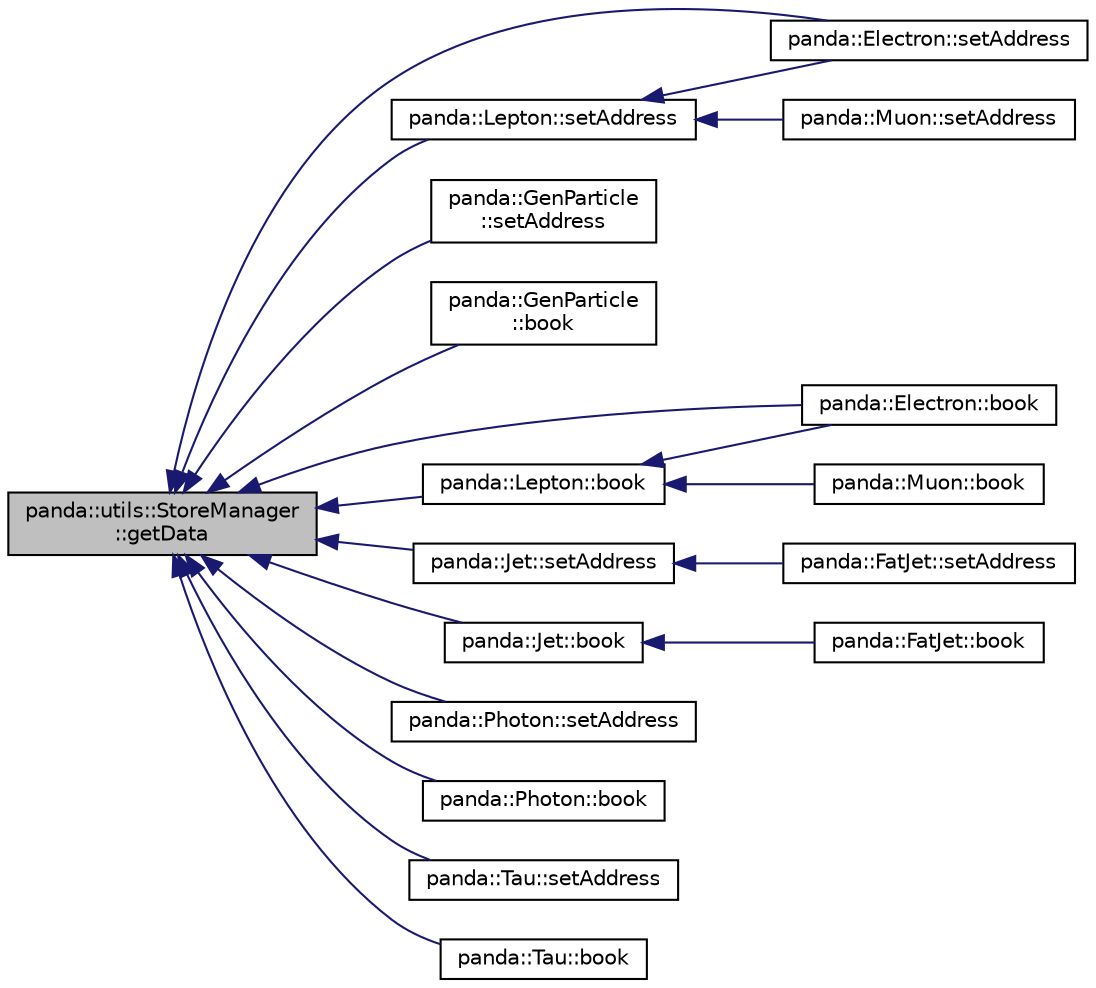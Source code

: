 digraph "panda::utils::StoreManager::getData"
{
 // INTERACTIVE_SVG=YES
  edge [fontname="Helvetica",fontsize="10",labelfontname="Helvetica",labelfontsize="10"];
  node [fontname="Helvetica",fontsize="10",shape=record];
  rankdir="LR";
  Node1 [label="panda::utils::StoreManager\l::getData",height=0.2,width=0.4,color="black", fillcolor="grey75", style="filled" fontcolor="black"];
  Node1 -> Node2 [dir="back",color="midnightblue",fontsize="10",style="solid"];
  Node2 [label="panda::Electron::setAddress",height=0.2,width=0.4,color="black", fillcolor="white", style="filled",URL="$classpanda_1_1Electron.html#a26659ab11a463332edbb15d82e2e49c1",tooltip="Set address for the branches to the variables of this object. "];
  Node1 -> Node3 [dir="back",color="midnightblue",fontsize="10",style="solid"];
  Node3 [label="panda::Electron::book",height=0.2,width=0.4,color="black", fillcolor="white", style="filled",URL="$classpanda_1_1Electron.html#a77a28ebcf6778febcd82ae81cbf7d74c",tooltip="Book new branches to the tree corresponding to the variables of this object. "];
  Node1 -> Node4 [dir="back",color="midnightblue",fontsize="10",style="solid"];
  Node4 [label="panda::GenParticle\l::setAddress",height=0.2,width=0.4,color="black", fillcolor="white", style="filled",URL="$classpanda_1_1GenParticle.html#a049670d248a94df47fb4de6e73956b4f",tooltip="Set address for the branches to the variables of this object. "];
  Node1 -> Node5 [dir="back",color="midnightblue",fontsize="10",style="solid"];
  Node5 [label="panda::GenParticle\l::book",height=0.2,width=0.4,color="black", fillcolor="white", style="filled",URL="$classpanda_1_1GenParticle.html#a748bcf33806985c71d40c09e564e46ba",tooltip="Book new branches to the tree corresponding to the variables of this object. "];
  Node1 -> Node6 [dir="back",color="midnightblue",fontsize="10",style="solid"];
  Node6 [label="panda::Jet::setAddress",height=0.2,width=0.4,color="black", fillcolor="white", style="filled",URL="$classpanda_1_1Jet.html#a96b6f57c39cf4e35af339a58f828a78e",tooltip="Set address for the branches to the variables of this object. "];
  Node6 -> Node7 [dir="back",color="midnightblue",fontsize="10",style="solid"];
  Node7 [label="panda::FatJet::setAddress",height=0.2,width=0.4,color="black", fillcolor="white", style="filled",URL="$classpanda_1_1FatJet.html#a63392b9abcf86c432b0d7b34c7887cbf",tooltip="Set address for the branches to the variables of this object. "];
  Node1 -> Node8 [dir="back",color="midnightblue",fontsize="10",style="solid"];
  Node8 [label="panda::Jet::book",height=0.2,width=0.4,color="black", fillcolor="white", style="filled",URL="$classpanda_1_1Jet.html#af047a1a3e21716a28f9a1deaa9d43123",tooltip="Book new branches to the tree corresponding to the variables of this object. "];
  Node8 -> Node9 [dir="back",color="midnightblue",fontsize="10",style="solid"];
  Node9 [label="panda::FatJet::book",height=0.2,width=0.4,color="black", fillcolor="white", style="filled",URL="$classpanda_1_1FatJet.html#a733475668d0bd2a7dd5030909e87305c",tooltip="Book new branches to the tree corresponding to the variables of this object. "];
  Node1 -> Node10 [dir="back",color="midnightblue",fontsize="10",style="solid"];
  Node10 [label="panda::Lepton::setAddress",height=0.2,width=0.4,color="black", fillcolor="white", style="filled",URL="$classpanda_1_1Lepton.html#ae5bb488ef12db0ad5549c4451cf6b155",tooltip="Set address for the branches to the variables of this object. "];
  Node10 -> Node2 [dir="back",color="midnightblue",fontsize="10",style="solid"];
  Node10 -> Node11 [dir="back",color="midnightblue",fontsize="10",style="solid"];
  Node11 [label="panda::Muon::setAddress",height=0.2,width=0.4,color="black", fillcolor="white", style="filled",URL="$classpanda_1_1Muon.html#a58468a794c9beb19603e59a1a9400514",tooltip="Set address for the branches to the variables of this object. "];
  Node1 -> Node12 [dir="back",color="midnightblue",fontsize="10",style="solid"];
  Node12 [label="panda::Lepton::book",height=0.2,width=0.4,color="black", fillcolor="white", style="filled",URL="$classpanda_1_1Lepton.html#a4be584d13f41f6c922d6fe58056ec25d",tooltip="Book new branches to the tree corresponding to the variables of this object. "];
  Node12 -> Node3 [dir="back",color="midnightblue",fontsize="10",style="solid"];
  Node12 -> Node13 [dir="back",color="midnightblue",fontsize="10",style="solid"];
  Node13 [label="panda::Muon::book",height=0.2,width=0.4,color="black", fillcolor="white", style="filled",URL="$classpanda_1_1Muon.html#a24dbbfcffa726e1594dcccd1db34fe5f",tooltip="Book new branches to the tree corresponding to the variables of this object. "];
  Node1 -> Node14 [dir="back",color="midnightblue",fontsize="10",style="solid"];
  Node14 [label="panda::Photon::setAddress",height=0.2,width=0.4,color="black", fillcolor="white", style="filled",URL="$classpanda_1_1Photon.html#a35076760a5b960f3eee4afe347d6b0e9",tooltip="Set address for the branches to the variables of this object. "];
  Node1 -> Node15 [dir="back",color="midnightblue",fontsize="10",style="solid"];
  Node15 [label="panda::Photon::book",height=0.2,width=0.4,color="black", fillcolor="white", style="filled",URL="$classpanda_1_1Photon.html#af824c1f835d0c088bf82614984ab34ee",tooltip="Book new branches to the tree corresponding to the variables of this object. "];
  Node1 -> Node16 [dir="back",color="midnightblue",fontsize="10",style="solid"];
  Node16 [label="panda::Tau::setAddress",height=0.2,width=0.4,color="black", fillcolor="white", style="filled",URL="$classpanda_1_1Tau.html#a67c457d171771dadcc84c33cfbda7e2c",tooltip="Set address for the branches to the variables of this object. "];
  Node1 -> Node17 [dir="back",color="midnightblue",fontsize="10",style="solid"];
  Node17 [label="panda::Tau::book",height=0.2,width=0.4,color="black", fillcolor="white", style="filled",URL="$classpanda_1_1Tau.html#a4f31bfd77bced4bc2935e1cb2ddce5e7",tooltip="Book new branches to the tree corresponding to the variables of this object. "];
}
